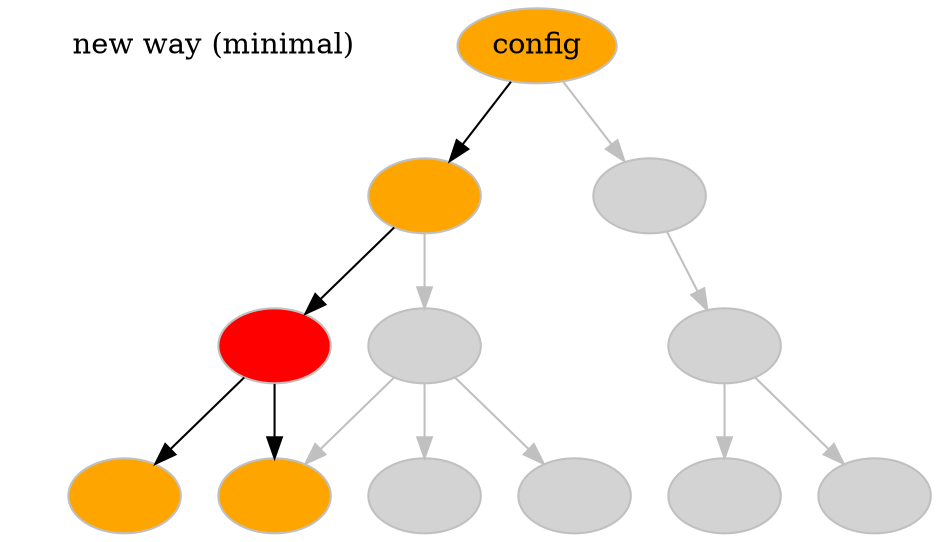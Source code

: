 digraph G {
    node[label="", style=filled, fillcolor=lightgrey, color=grey];
    edge[color=grey];
    aa[label="new way (minimal)", style=none, color=none, fillcolor=none]
    aa -> a [color=none]
    {rank=same; aa a}

    a[label="config", textcolor=white];
    c[label="", style=filled, fillcolor=red];

    a[fillcolor=orange];
    b[fillcolor=orange];
    c[fillcolor=red];
    e[fillcolor=orange];
    f[fillcolor=orange];

    a -> b [color=black]
    b -> c [color=black]
    c -> e [color=black]
    c -> f [color=black]
    b -> d
    d -> f
    d -> g
    d -> h

    a -> i
    i -> j
    j -> k
    j -> l
}


